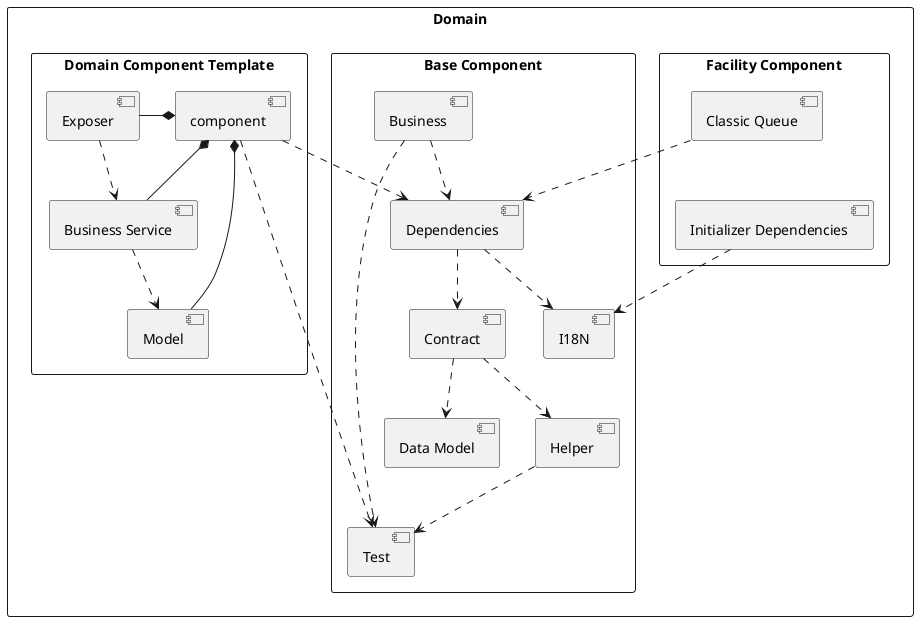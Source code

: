 @startuml
skinparam shadowing false
rectangle "Domain" as domain{

rectangle "Base Component" as baseComponent {
component "Data Model" as dataModel
component "Helper" as helper
component "Test" as test
component "I18N" as i18n
component "Contract" as contract
component "Dependencies" as dependencies
component "Business" as business
helper ..> test
contract ..> dataModel
contract ..> helper
dependencies ..> contract
dependencies ..> i18n
business ..> dependencies
business ..> test
}

rectangle "Facility Component" as facilityComponent {
component "Initializer Dependencies" as initDependencies
component "Classic Queue" as classicQueue
classicQueue ..> dependencies
initDependencies ..> i18n
initDependencies -[hidden]up- classicQueue
}

rectangle "Domain Component Template" as templateComponent{
component "component" as comp
component "Business Service" as businessService
component "Model" as model
component "Exposer" as exposer
comp ..> dependencies
comp ..> test
comp *- businessService
comp *- model
comp *- exposer
businessService ..> model
exposer ..> businessService
}


}

@enduml